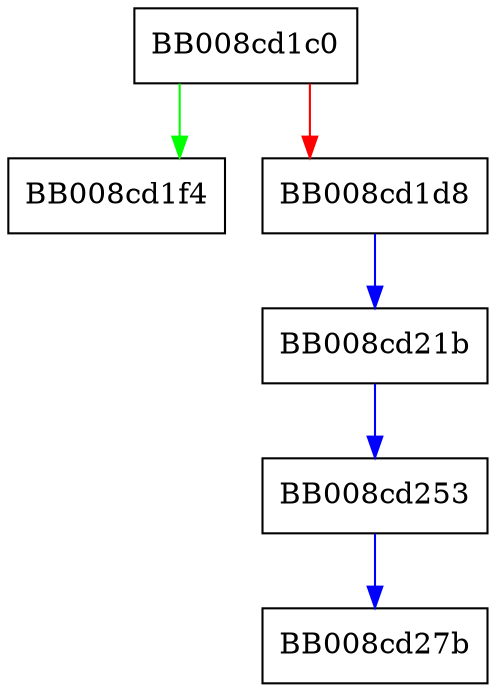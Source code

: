 digraph __strncat_evex {
  node [shape="box"];
  graph [splines=ortho];
  BB008cd1c0 -> BB008cd1f4 [color="green"];
  BB008cd1c0 -> BB008cd1d8 [color="red"];
  BB008cd1d8 -> BB008cd21b [color="blue"];
  BB008cd21b -> BB008cd253 [color="blue"];
  BB008cd253 -> BB008cd27b [color="blue"];
}